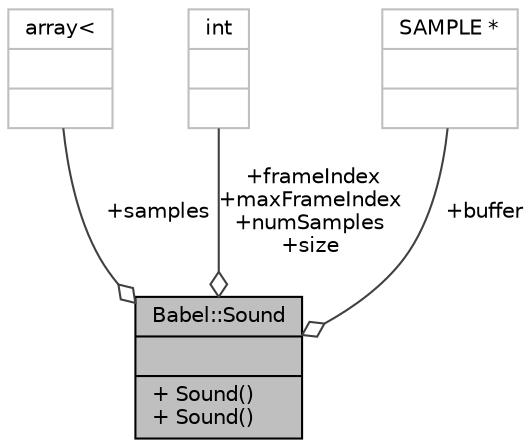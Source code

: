 digraph "Babel::Sound"
{
 // LATEX_PDF_SIZE
  edge [fontname="Helvetica",fontsize="10",labelfontname="Helvetica",labelfontsize="10"];
  node [fontname="Helvetica",fontsize="10",shape=record];
  Node1 [label="{Babel::Sound\n||+ Sound()\l+ Sound()\l}",height=0.2,width=0.4,color="black", fillcolor="grey75", style="filled", fontcolor="black",tooltip=" "];
  Node2 -> Node1 [color="grey25",fontsize="10",style="solid",label=" +samples" ,arrowhead="odiamond",fontname="Helvetica"];
  Node2 [label="{array\<\n||}",height=0.2,width=0.4,color="grey75", fillcolor="white", style="filled",tooltip=" "];
  Node3 -> Node1 [color="grey25",fontsize="10",style="solid",label=" +frameIndex\n+maxFrameIndex\n+numSamples\n+size" ,arrowhead="odiamond",fontname="Helvetica"];
  Node3 [label="{int\n||}",height=0.2,width=0.4,color="grey75", fillcolor="white", style="filled",tooltip=" "];
  Node4 -> Node1 [color="grey25",fontsize="10",style="solid",label=" +buffer" ,arrowhead="odiamond",fontname="Helvetica"];
  Node4 [label="{SAMPLE *\n||}",height=0.2,width=0.4,color="grey75", fillcolor="white", style="filled",tooltip=" "];
}
